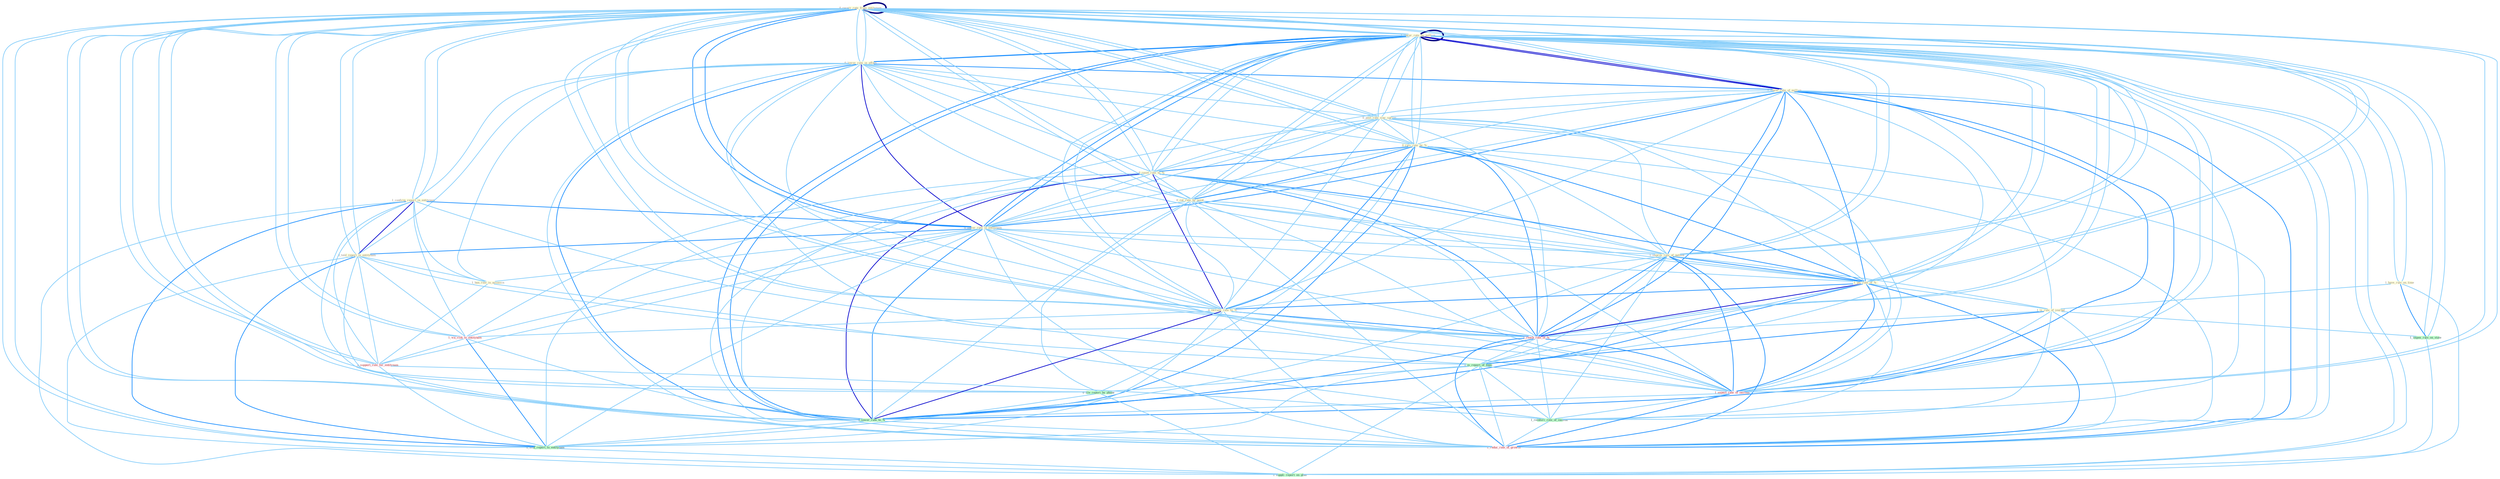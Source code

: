 Graph G{ 
    node
    [shape=polygon,style=filled,width=.5,height=.06,color="#BDFCC9",fixedsize=true,fontsize=4,
    fontcolor="#2f4f4f"];
    {node
    [color="#ffffe0", fontcolor="#8b7d6b"] "0_receiv_rate_from_entitynam " "1_lower_rate_on_million " "0_lower_rate_in_effort " "1_have_rule_on_time " "1_lower_rate_of_million " "1_confirm_report_in_entitynam " "0_post_rate_sinc_spring " "0_rais_rate_by_% " "0_reset_rate_to_% " "0_cut_rate_by_point " "0_lower_rate_in_entitynam " "1_improv_rate_of_patient " "1_pai_rate_of_% " "1_is_rule_of_journal " "0_told_report_in_entitynam " "1_ban_role_in_assassin " "0_increas_rate_to_% "}
{node [color="#fff0f5", fontcolor="#b22222"] "1_wa_risk_to_entitynam " "1_support_role_for_entitynam " "1_reach_rate_of_% " "1_expect_rate_of_increas " "1_lower_rate_on_million " "1_reduc_rate_of_growth "}
edge [color="#B0E2FF"];

	"0_receiv_rate_from_entitynam " -- "1_lower_rate_on_million " [w="1", color="#87cefa" ];
	"0_receiv_rate_from_entitynam " -- "0_lower_rate_in_effort " [w="1", color="#87cefa" ];
	"0_receiv_rate_from_entitynam " -- "1_lower_rate_of_million " [w="1", color="#87cefa" ];
	"0_receiv_rate_from_entitynam " -- "1_confirm_report_in_entitynam " [w="1", color="#87cefa" ];
	"0_receiv_rate_from_entitynam " -- "0_post_rate_sinc_spring " [w="1", color="#87cefa" ];
	"0_receiv_rate_from_entitynam " -- "0_rais_rate_by_% " [w="1", color="#87cefa" ];
	"0_receiv_rate_from_entitynam " -- "0_reset_rate_to_% " [w="1", color="#87cefa" ];
	"0_receiv_rate_from_entitynam " -- "0_cut_rate_by_point " [w="1", color="#87cefa" ];
	"0_receiv_rate_from_entitynam " -- "0_lower_rate_in_entitynam " [w="2", color="#1e90ff" , len=0.8];
	"0_receiv_rate_from_entitynam " -- "1_improv_rate_of_patient " [w="1", color="#87cefa" ];
	"0_receiv_rate_from_entitynam " -- "1_pai_rate_of_% " [w="1", color="#87cefa" ];
	"0_receiv_rate_from_entitynam " -- "0_told_report_in_entitynam " [w="1", color="#87cefa" ];
	"0_receiv_rate_from_entitynam " -- "0_increas_rate_to_% " [w="1", color="#87cefa" ];
	"0_receiv_rate_from_entitynam " -- "1_wa_risk_to_entitynam " [w="1", color="#87cefa" ];
	"0_receiv_rate_from_entitynam " -- "1_support_role_for_entitynam " [w="1", color="#87cefa" ];
	"0_receiv_rate_from_entitynam " -- "1_reach_rate_of_% " [w="1", color="#87cefa" ];
	"0_receiv_rate_from_entitynam " -- "1_expect_rate_of_increas " [w="1", color="#87cefa" ];
	"0_receiv_rate_from_entitynam " -- "1_lower_rate_on_million " [w="1", color="#87cefa" ];
	"0_receiv_rate_from_entitynam " -- "0_receiv_rate_from_entitynam " [w="4", style=bold, color="#000080", len=0.4];
	"0_receiv_rate_from_entitynam " -- "0_lower_rate_to_% " [w="1", color="#87cefa" ];
	"0_receiv_rate_from_entitynam " -- "0_sent_report_to_entitynam " [w="1", color="#87cefa" ];
	"0_receiv_rate_from_entitynam " -- "1_reduc_rate_of_growth " [w="1", color="#87cefa" ];
	"1_lower_rate_on_million " -- "0_lower_rate_in_effort " [w="2", color="#1e90ff" , len=0.8];
	"1_lower_rate_on_million " -- "1_have_rule_on_time " [w="1", color="#87cefa" ];
	"1_lower_rate_on_million " -- "1_lower_rate_of_million " [w="3", color="#0000cd" , len=0.6];
	"1_lower_rate_on_million " -- "0_post_rate_sinc_spring " [w="1", color="#87cefa" ];
	"1_lower_rate_on_million " -- "0_rais_rate_by_% " [w="1", color="#87cefa" ];
	"1_lower_rate_on_million " -- "0_reset_rate_to_% " [w="1", color="#87cefa" ];
	"1_lower_rate_on_million " -- "0_cut_rate_by_point " [w="1", color="#87cefa" ];
	"1_lower_rate_on_million " -- "0_lower_rate_in_entitynam " [w="2", color="#1e90ff" , len=0.8];
	"1_lower_rate_on_million " -- "1_improv_rate_of_patient " [w="1", color="#87cefa" ];
	"1_lower_rate_on_million " -- "1_pai_rate_of_% " [w="1", color="#87cefa" ];
	"1_lower_rate_on_million " -- "0_increas_rate_to_% " [w="1", color="#87cefa" ];
	"1_lower_rate_on_million " -- "1_impos_rule_on_state " [w="1", color="#87cefa" ];
	"1_lower_rate_on_million " -- "1_reach_rate_of_% " [w="1", color="#87cefa" ];
	"1_lower_rate_on_million " -- "1_expect_rate_of_increas " [w="1", color="#87cefa" ];
	"1_lower_rate_on_million " -- "1_lower_rate_on_million " [w="4", style=bold, color="#000080", len=0.4];
	"1_lower_rate_on_million " -- "0_receiv_rate_from_entitynam " [w="1", color="#87cefa" ];
	"1_lower_rate_on_million " -- "0_lower_rate_to_% " [w="2", color="#1e90ff" , len=0.8];
	"1_lower_rate_on_million " -- "1_suppli_report_on_plan " [w="1", color="#87cefa" ];
	"1_lower_rate_on_million " -- "1_reduc_rate_of_growth " [w="1", color="#87cefa" ];
	"0_lower_rate_in_effort " -- "1_lower_rate_of_million " [w="2", color="#1e90ff" , len=0.8];
	"0_lower_rate_in_effort " -- "1_confirm_report_in_entitynam " [w="1", color="#87cefa" ];
	"0_lower_rate_in_effort " -- "0_post_rate_sinc_spring " [w="1", color="#87cefa" ];
	"0_lower_rate_in_effort " -- "0_rais_rate_by_% " [w="1", color="#87cefa" ];
	"0_lower_rate_in_effort " -- "0_reset_rate_to_% " [w="1", color="#87cefa" ];
	"0_lower_rate_in_effort " -- "0_cut_rate_by_point " [w="1", color="#87cefa" ];
	"0_lower_rate_in_effort " -- "0_lower_rate_in_entitynam " [w="3", color="#0000cd" , len=0.6];
	"0_lower_rate_in_effort " -- "1_improv_rate_of_patient " [w="1", color="#87cefa" ];
	"0_lower_rate_in_effort " -- "1_pai_rate_of_% " [w="1", color="#87cefa" ];
	"0_lower_rate_in_effort " -- "0_told_report_in_entitynam " [w="1", color="#87cefa" ];
	"0_lower_rate_in_effort " -- "1_ban_role_in_assassin " [w="1", color="#87cefa" ];
	"0_lower_rate_in_effort " -- "0_increas_rate_to_% " [w="1", color="#87cefa" ];
	"0_lower_rate_in_effort " -- "1_reach_rate_of_% " [w="1", color="#87cefa" ];
	"0_lower_rate_in_effort " -- "1_expect_rate_of_increas " [w="1", color="#87cefa" ];
	"0_lower_rate_in_effort " -- "1_lower_rate_on_million " [w="2", color="#1e90ff" , len=0.8];
	"0_lower_rate_in_effort " -- "0_receiv_rate_from_entitynam " [w="1", color="#87cefa" ];
	"0_lower_rate_in_effort " -- "0_lower_rate_to_% " [w="2", color="#1e90ff" , len=0.8];
	"0_lower_rate_in_effort " -- "1_reduc_rate_of_growth " [w="1", color="#87cefa" ];
	"1_have_rule_on_time " -- "1_is_rule_of_journal " [w="1", color="#87cefa" ];
	"1_have_rule_on_time " -- "1_impos_rule_on_state " [w="2", color="#1e90ff" , len=0.8];
	"1_have_rule_on_time " -- "1_lower_rate_on_million " [w="1", color="#87cefa" ];
	"1_have_rule_on_time " -- "1_suppli_report_on_plan " [w="1", color="#87cefa" ];
	"1_lower_rate_of_million " -- "0_post_rate_sinc_spring " [w="1", color="#87cefa" ];
	"1_lower_rate_of_million " -- "0_rais_rate_by_% " [w="1", color="#87cefa" ];
	"1_lower_rate_of_million " -- "0_reset_rate_to_% " [w="1", color="#87cefa" ];
	"1_lower_rate_of_million " -- "0_cut_rate_by_point " [w="1", color="#87cefa" ];
	"1_lower_rate_of_million " -- "0_lower_rate_in_entitynam " [w="2", color="#1e90ff" , len=0.8];
	"1_lower_rate_of_million " -- "1_improv_rate_of_patient " [w="2", color="#1e90ff" , len=0.8];
	"1_lower_rate_of_million " -- "1_pai_rate_of_% " [w="2", color="#1e90ff" , len=0.8];
	"1_lower_rate_of_million " -- "1_is_rule_of_journal " [w="1", color="#87cefa" ];
	"1_lower_rate_of_million " -- "0_increas_rate_to_% " [w="1", color="#87cefa" ];
	"1_lower_rate_of_million " -- "1_reach_rate_of_% " [w="2", color="#1e90ff" , len=0.8];
	"1_lower_rate_of_million " -- "1_is_report_of_topic " [w="1", color="#87cefa" ];
	"1_lower_rate_of_million " -- "1_expect_rate_of_increas " [w="2", color="#1e90ff" , len=0.8];
	"1_lower_rate_of_million " -- "1_reinforc_role_of_institut " [w="1", color="#87cefa" ];
	"1_lower_rate_of_million " -- "1_lower_rate_on_million " [w="3", color="#0000cd" , len=0.6];
	"1_lower_rate_of_million " -- "0_receiv_rate_from_entitynam " [w="1", color="#87cefa" ];
	"1_lower_rate_of_million " -- "0_lower_rate_to_% " [w="2", color="#1e90ff" , len=0.8];
	"1_lower_rate_of_million " -- "1_reduc_rate_of_growth " [w="2", color="#1e90ff" , len=0.8];
	"1_confirm_report_in_entitynam " -- "0_lower_rate_in_entitynam " [w="2", color="#1e90ff" , len=0.8];
	"1_confirm_report_in_entitynam " -- "0_told_report_in_entitynam " [w="3", color="#0000cd" , len=0.6];
	"1_confirm_report_in_entitynam " -- "1_ban_role_in_assassin " [w="1", color="#87cefa" ];
	"1_confirm_report_in_entitynam " -- "1_wa_risk_to_entitynam " [w="1", color="#87cefa" ];
	"1_confirm_report_in_entitynam " -- "1_support_role_for_entitynam " [w="1", color="#87cefa" ];
	"1_confirm_report_in_entitynam " -- "1_is_report_of_topic " [w="1", color="#87cefa" ];
	"1_confirm_report_in_entitynam " -- "0_receiv_rate_from_entitynam " [w="1", color="#87cefa" ];
	"1_confirm_report_in_entitynam " -- "0_file_report_by_phone " [w="1", color="#87cefa" ];
	"1_confirm_report_in_entitynam " -- "0_sent_report_to_entitynam " [w="2", color="#1e90ff" , len=0.8];
	"1_confirm_report_in_entitynam " -- "1_suppli_report_on_plan " [w="1", color="#87cefa" ];
	"0_post_rate_sinc_spring " -- "0_rais_rate_by_% " [w="1", color="#87cefa" ];
	"0_post_rate_sinc_spring " -- "0_reset_rate_to_% " [w="1", color="#87cefa" ];
	"0_post_rate_sinc_spring " -- "0_cut_rate_by_point " [w="1", color="#87cefa" ];
	"0_post_rate_sinc_spring " -- "0_lower_rate_in_entitynam " [w="1", color="#87cefa" ];
	"0_post_rate_sinc_spring " -- "1_improv_rate_of_patient " [w="1", color="#87cefa" ];
	"0_post_rate_sinc_spring " -- "1_pai_rate_of_% " [w="1", color="#87cefa" ];
	"0_post_rate_sinc_spring " -- "0_increas_rate_to_% " [w="1", color="#87cefa" ];
	"0_post_rate_sinc_spring " -- "1_reach_rate_of_% " [w="1", color="#87cefa" ];
	"0_post_rate_sinc_spring " -- "1_expect_rate_of_increas " [w="1", color="#87cefa" ];
	"0_post_rate_sinc_spring " -- "1_lower_rate_on_million " [w="1", color="#87cefa" ];
	"0_post_rate_sinc_spring " -- "0_receiv_rate_from_entitynam " [w="1", color="#87cefa" ];
	"0_post_rate_sinc_spring " -- "0_lower_rate_to_% " [w="1", color="#87cefa" ];
	"0_post_rate_sinc_spring " -- "1_reduc_rate_of_growth " [w="1", color="#87cefa" ];
	"0_rais_rate_by_% " -- "0_reset_rate_to_% " [w="2", color="#1e90ff" , len=0.8];
	"0_rais_rate_by_% " -- "0_cut_rate_by_point " [w="2", color="#1e90ff" , len=0.8];
	"0_rais_rate_by_% " -- "0_lower_rate_in_entitynam " [w="1", color="#87cefa" ];
	"0_rais_rate_by_% " -- "1_improv_rate_of_patient " [w="1", color="#87cefa" ];
	"0_rais_rate_by_% " -- "1_pai_rate_of_% " [w="2", color="#1e90ff" , len=0.8];
	"0_rais_rate_by_% " -- "0_increas_rate_to_% " [w="2", color="#1e90ff" , len=0.8];
	"0_rais_rate_by_% " -- "1_reach_rate_of_% " [w="2", color="#1e90ff" , len=0.8];
	"0_rais_rate_by_% " -- "1_expect_rate_of_increas " [w="1", color="#87cefa" ];
	"0_rais_rate_by_% " -- "1_lower_rate_on_million " [w="1", color="#87cefa" ];
	"0_rais_rate_by_% " -- "0_receiv_rate_from_entitynam " [w="1", color="#87cefa" ];
	"0_rais_rate_by_% " -- "0_file_report_by_phone " [w="1", color="#87cefa" ];
	"0_rais_rate_by_% " -- "0_lower_rate_to_% " [w="2", color="#1e90ff" , len=0.8];
	"0_rais_rate_by_% " -- "1_reduc_rate_of_growth " [w="1", color="#87cefa" ];
	"0_reset_rate_to_% " -- "0_cut_rate_by_point " [w="1", color="#87cefa" ];
	"0_reset_rate_to_% " -- "0_lower_rate_in_entitynam " [w="1", color="#87cefa" ];
	"0_reset_rate_to_% " -- "1_improv_rate_of_patient " [w="1", color="#87cefa" ];
	"0_reset_rate_to_% " -- "1_pai_rate_of_% " [w="2", color="#1e90ff" , len=0.8];
	"0_reset_rate_to_% " -- "0_increas_rate_to_% " [w="3", color="#0000cd" , len=0.6];
	"0_reset_rate_to_% " -- "1_wa_risk_to_entitynam " [w="1", color="#87cefa" ];
	"0_reset_rate_to_% " -- "1_reach_rate_of_% " [w="2", color="#1e90ff" , len=0.8];
	"0_reset_rate_to_% " -- "1_expect_rate_of_increas " [w="1", color="#87cefa" ];
	"0_reset_rate_to_% " -- "1_lower_rate_on_million " [w="1", color="#87cefa" ];
	"0_reset_rate_to_% " -- "0_receiv_rate_from_entitynam " [w="1", color="#87cefa" ];
	"0_reset_rate_to_% " -- "0_lower_rate_to_% " [w="3", color="#0000cd" , len=0.6];
	"0_reset_rate_to_% " -- "0_sent_report_to_entitynam " [w="1", color="#87cefa" ];
	"0_reset_rate_to_% " -- "1_reduc_rate_of_growth " [w="1", color="#87cefa" ];
	"0_cut_rate_by_point " -- "0_lower_rate_in_entitynam " [w="1", color="#87cefa" ];
	"0_cut_rate_by_point " -- "1_improv_rate_of_patient " [w="1", color="#87cefa" ];
	"0_cut_rate_by_point " -- "1_pai_rate_of_% " [w="1", color="#87cefa" ];
	"0_cut_rate_by_point " -- "0_increas_rate_to_% " [w="1", color="#87cefa" ];
	"0_cut_rate_by_point " -- "1_reach_rate_of_% " [w="1", color="#87cefa" ];
	"0_cut_rate_by_point " -- "1_expect_rate_of_increas " [w="1", color="#87cefa" ];
	"0_cut_rate_by_point " -- "1_lower_rate_on_million " [w="1", color="#87cefa" ];
	"0_cut_rate_by_point " -- "0_receiv_rate_from_entitynam " [w="1", color="#87cefa" ];
	"0_cut_rate_by_point " -- "0_file_report_by_phone " [w="1", color="#87cefa" ];
	"0_cut_rate_by_point " -- "0_lower_rate_to_% " [w="1", color="#87cefa" ];
	"0_cut_rate_by_point " -- "1_reduc_rate_of_growth " [w="1", color="#87cefa" ];
	"0_lower_rate_in_entitynam " -- "1_improv_rate_of_patient " [w="1", color="#87cefa" ];
	"0_lower_rate_in_entitynam " -- "1_pai_rate_of_% " [w="1", color="#87cefa" ];
	"0_lower_rate_in_entitynam " -- "0_told_report_in_entitynam " [w="2", color="#1e90ff" , len=0.8];
	"0_lower_rate_in_entitynam " -- "1_ban_role_in_assassin " [w="1", color="#87cefa" ];
	"0_lower_rate_in_entitynam " -- "0_increas_rate_to_% " [w="1", color="#87cefa" ];
	"0_lower_rate_in_entitynam " -- "1_wa_risk_to_entitynam " [w="1", color="#87cefa" ];
	"0_lower_rate_in_entitynam " -- "1_support_role_for_entitynam " [w="1", color="#87cefa" ];
	"0_lower_rate_in_entitynam " -- "1_reach_rate_of_% " [w="1", color="#87cefa" ];
	"0_lower_rate_in_entitynam " -- "1_expect_rate_of_increas " [w="1", color="#87cefa" ];
	"0_lower_rate_in_entitynam " -- "1_lower_rate_on_million " [w="2", color="#1e90ff" , len=0.8];
	"0_lower_rate_in_entitynam " -- "0_receiv_rate_from_entitynam " [w="2", color="#1e90ff" , len=0.8];
	"0_lower_rate_in_entitynam " -- "0_lower_rate_to_% " [w="2", color="#1e90ff" , len=0.8];
	"0_lower_rate_in_entitynam " -- "0_sent_report_to_entitynam " [w="1", color="#87cefa" ];
	"0_lower_rate_in_entitynam " -- "1_reduc_rate_of_growth " [w="1", color="#87cefa" ];
	"1_improv_rate_of_patient " -- "1_pai_rate_of_% " [w="2", color="#1e90ff" , len=0.8];
	"1_improv_rate_of_patient " -- "1_is_rule_of_journal " [w="1", color="#87cefa" ];
	"1_improv_rate_of_patient " -- "0_increas_rate_to_% " [w="1", color="#87cefa" ];
	"1_improv_rate_of_patient " -- "1_reach_rate_of_% " [w="2", color="#1e90ff" , len=0.8];
	"1_improv_rate_of_patient " -- "1_is_report_of_topic " [w="1", color="#87cefa" ];
	"1_improv_rate_of_patient " -- "1_expect_rate_of_increas " [w="2", color="#1e90ff" , len=0.8];
	"1_improv_rate_of_patient " -- "1_reinforc_role_of_institut " [w="1", color="#87cefa" ];
	"1_improv_rate_of_patient " -- "1_lower_rate_on_million " [w="1", color="#87cefa" ];
	"1_improv_rate_of_patient " -- "0_receiv_rate_from_entitynam " [w="1", color="#87cefa" ];
	"1_improv_rate_of_patient " -- "0_lower_rate_to_% " [w="1", color="#87cefa" ];
	"1_improv_rate_of_patient " -- "1_reduc_rate_of_growth " [w="2", color="#1e90ff" , len=0.8];
	"1_pai_rate_of_% " -- "1_is_rule_of_journal " [w="1", color="#87cefa" ];
	"1_pai_rate_of_% " -- "0_increas_rate_to_% " [w="2", color="#1e90ff" , len=0.8];
	"1_pai_rate_of_% " -- "1_reach_rate_of_% " [w="3", color="#0000cd" , len=0.6];
	"1_pai_rate_of_% " -- "1_is_report_of_topic " [w="1", color="#87cefa" ];
	"1_pai_rate_of_% " -- "1_expect_rate_of_increas " [w="2", color="#1e90ff" , len=0.8];
	"1_pai_rate_of_% " -- "1_reinforc_role_of_institut " [w="1", color="#87cefa" ];
	"1_pai_rate_of_% " -- "1_lower_rate_on_million " [w="1", color="#87cefa" ];
	"1_pai_rate_of_% " -- "0_receiv_rate_from_entitynam " [w="1", color="#87cefa" ];
	"1_pai_rate_of_% " -- "0_lower_rate_to_% " [w="2", color="#1e90ff" , len=0.8];
	"1_pai_rate_of_% " -- "1_reduc_rate_of_growth " [w="2", color="#1e90ff" , len=0.8];
	"1_is_rule_of_journal " -- "1_impos_rule_on_state " [w="1", color="#87cefa" ];
	"1_is_rule_of_journal " -- "1_reach_rate_of_% " [w="1", color="#87cefa" ];
	"1_is_rule_of_journal " -- "1_is_report_of_topic " [w="2", color="#1e90ff" , len=0.8];
	"1_is_rule_of_journal " -- "1_expect_rate_of_increas " [w="1", color="#87cefa" ];
	"1_is_rule_of_journal " -- "1_reinforc_role_of_institut " [w="1", color="#87cefa" ];
	"1_is_rule_of_journal " -- "1_reduc_rate_of_growth " [w="1", color="#87cefa" ];
	"0_told_report_in_entitynam " -- "1_ban_role_in_assassin " [w="1", color="#87cefa" ];
	"0_told_report_in_entitynam " -- "1_wa_risk_to_entitynam " [w="1", color="#87cefa" ];
	"0_told_report_in_entitynam " -- "1_support_role_for_entitynam " [w="1", color="#87cefa" ];
	"0_told_report_in_entitynam " -- "1_is_report_of_topic " [w="1", color="#87cefa" ];
	"0_told_report_in_entitynam " -- "0_receiv_rate_from_entitynam " [w="1", color="#87cefa" ];
	"0_told_report_in_entitynam " -- "0_file_report_by_phone " [w="1", color="#87cefa" ];
	"0_told_report_in_entitynam " -- "0_sent_report_to_entitynam " [w="2", color="#1e90ff" , len=0.8];
	"0_told_report_in_entitynam " -- "1_suppli_report_on_plan " [w="1", color="#87cefa" ];
	"1_ban_role_in_assassin " -- "1_support_role_for_entitynam " [w="1", color="#87cefa" ];
	"1_ban_role_in_assassin " -- "1_reinforc_role_of_institut " [w="1", color="#87cefa" ];
	"0_increas_rate_to_% " -- "1_wa_risk_to_entitynam " [w="1", color="#87cefa" ];
	"0_increas_rate_to_% " -- "1_reach_rate_of_% " [w="2", color="#1e90ff" , len=0.8];
	"0_increas_rate_to_% " -- "1_expect_rate_of_increas " [w="1", color="#87cefa" ];
	"0_increas_rate_to_% " -- "1_lower_rate_on_million " [w="1", color="#87cefa" ];
	"0_increas_rate_to_% " -- "0_receiv_rate_from_entitynam " [w="1", color="#87cefa" ];
	"0_increas_rate_to_% " -- "0_lower_rate_to_% " [w="3", color="#0000cd" , len=0.6];
	"0_increas_rate_to_% " -- "0_sent_report_to_entitynam " [w="1", color="#87cefa" ];
	"0_increas_rate_to_% " -- "1_reduc_rate_of_growth " [w="1", color="#87cefa" ];
	"1_wa_risk_to_entitynam " -- "1_support_role_for_entitynam " [w="1", color="#87cefa" ];
	"1_wa_risk_to_entitynam " -- "0_receiv_rate_from_entitynam " [w="1", color="#87cefa" ];
	"1_wa_risk_to_entitynam " -- "0_lower_rate_to_% " [w="1", color="#87cefa" ];
	"1_wa_risk_to_entitynam " -- "0_sent_report_to_entitynam " [w="2", color="#1e90ff" , len=0.8];
	"1_impos_rule_on_state " -- "1_lower_rate_on_million " [w="1", color="#87cefa" ];
	"1_impos_rule_on_state " -- "1_suppli_report_on_plan " [w="1", color="#87cefa" ];
	"1_support_role_for_entitynam " -- "1_reinforc_role_of_institut " [w="1", color="#87cefa" ];
	"1_support_role_for_entitynam " -- "0_receiv_rate_from_entitynam " [w="1", color="#87cefa" ];
	"1_support_role_for_entitynam " -- "0_sent_report_to_entitynam " [w="1", color="#87cefa" ];
	"1_reach_rate_of_% " -- "1_is_report_of_topic " [w="1", color="#87cefa" ];
	"1_reach_rate_of_% " -- "1_expect_rate_of_increas " [w="2", color="#1e90ff" , len=0.8];
	"1_reach_rate_of_% " -- "1_reinforc_role_of_institut " [w="1", color="#87cefa" ];
	"1_reach_rate_of_% " -- "1_lower_rate_on_million " [w="1", color="#87cefa" ];
	"1_reach_rate_of_% " -- "0_receiv_rate_from_entitynam " [w="1", color="#87cefa" ];
	"1_reach_rate_of_% " -- "0_lower_rate_to_% " [w="2", color="#1e90ff" , len=0.8];
	"1_reach_rate_of_% " -- "1_reduc_rate_of_growth " [w="2", color="#1e90ff" , len=0.8];
	"1_is_report_of_topic " -- "1_expect_rate_of_increas " [w="1", color="#87cefa" ];
	"1_is_report_of_topic " -- "1_reinforc_role_of_institut " [w="1", color="#87cefa" ];
	"1_is_report_of_topic " -- "0_file_report_by_phone " [w="1", color="#87cefa" ];
	"1_is_report_of_topic " -- "0_sent_report_to_entitynam " [w="1", color="#87cefa" ];
	"1_is_report_of_topic " -- "1_suppli_report_on_plan " [w="1", color="#87cefa" ];
	"1_is_report_of_topic " -- "1_reduc_rate_of_growth " [w="1", color="#87cefa" ];
	"1_expect_rate_of_increas " -- "1_reinforc_role_of_institut " [w="1", color="#87cefa" ];
	"1_expect_rate_of_increas " -- "1_lower_rate_on_million " [w="1", color="#87cefa" ];
	"1_expect_rate_of_increas " -- "0_receiv_rate_from_entitynam " [w="1", color="#87cefa" ];
	"1_expect_rate_of_increas " -- "0_lower_rate_to_% " [w="1", color="#87cefa" ];
	"1_expect_rate_of_increas " -- "1_reduc_rate_of_growth " [w="2", color="#1e90ff" , len=0.8];
	"1_reinforc_role_of_institut " -- "1_reduc_rate_of_growth " [w="1", color="#87cefa" ];
	"1_lower_rate_on_million " -- "0_receiv_rate_from_entitynam " [w="1", color="#87cefa" ];
	"1_lower_rate_on_million " -- "0_lower_rate_to_% " [w="2", color="#1e90ff" , len=0.8];
	"1_lower_rate_on_million " -- "1_suppli_report_on_plan " [w="1", color="#87cefa" ];
	"1_lower_rate_on_million " -- "1_reduc_rate_of_growth " [w="1", color="#87cefa" ];
	"0_receiv_rate_from_entitynam " -- "0_lower_rate_to_% " [w="1", color="#87cefa" ];
	"0_receiv_rate_from_entitynam " -- "0_sent_report_to_entitynam " [w="1", color="#87cefa" ];
	"0_receiv_rate_from_entitynam " -- "1_reduc_rate_of_growth " [w="1", color="#87cefa" ];
	"0_file_report_by_phone " -- "0_sent_report_to_entitynam " [w="1", color="#87cefa" ];
	"0_file_report_by_phone " -- "1_suppli_report_on_plan " [w="1", color="#87cefa" ];
	"0_lower_rate_to_% " -- "0_sent_report_to_entitynam " [w="1", color="#87cefa" ];
	"0_lower_rate_to_% " -- "1_reduc_rate_of_growth " [w="1", color="#87cefa" ];
	"0_sent_report_to_entitynam " -- "1_suppli_report_on_plan " [w="1", color="#87cefa" ];
}